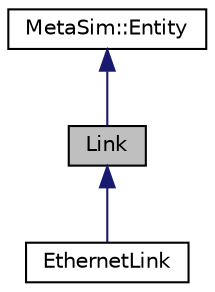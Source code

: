 digraph "Link"
{
  edge [fontname="Helvetica",fontsize="10",labelfontname="Helvetica",labelfontsize="10"];
  node [fontname="Helvetica",fontsize="10",shape=record];
  Node1 [label="Link",height=0.2,width=0.4,color="black", fillcolor="grey75", style="filled", fontcolor="black"];
  Node2 -> Node1 [dir="back",color="midnightblue",fontsize="10",style="solid",fontname="Helvetica"];
  Node2 [label="MetaSim::Entity",height=0.2,width=0.4,color="black", fillcolor="white", style="filled",URL="$d0/d41/classMetaSim_1_1Entity.html"];
  Node1 -> Node3 [dir="back",color="midnightblue",fontsize="10",style="solid",fontname="Helvetica"];
  Node3 [label="EthernetLink",height=0.2,width=0.4,color="black", fillcolor="white", style="filled",URL="$d6/d61/classEthernetLink.html"];
}
